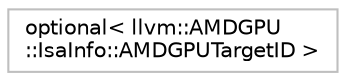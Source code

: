 digraph "Graphical Class Hierarchy"
{
 // LATEX_PDF_SIZE
  bgcolor="transparent";
  edge [fontname="Helvetica",fontsize="10",labelfontname="Helvetica",labelfontsize="10"];
  node [fontname="Helvetica",fontsize="10",shape=record];
  rankdir="LR";
  Node0 [label="optional\< llvm::AMDGPU\l::IsaInfo::AMDGPUTargetID \>",height=0.2,width=0.4,color="grey75",tooltip=" "];
}
